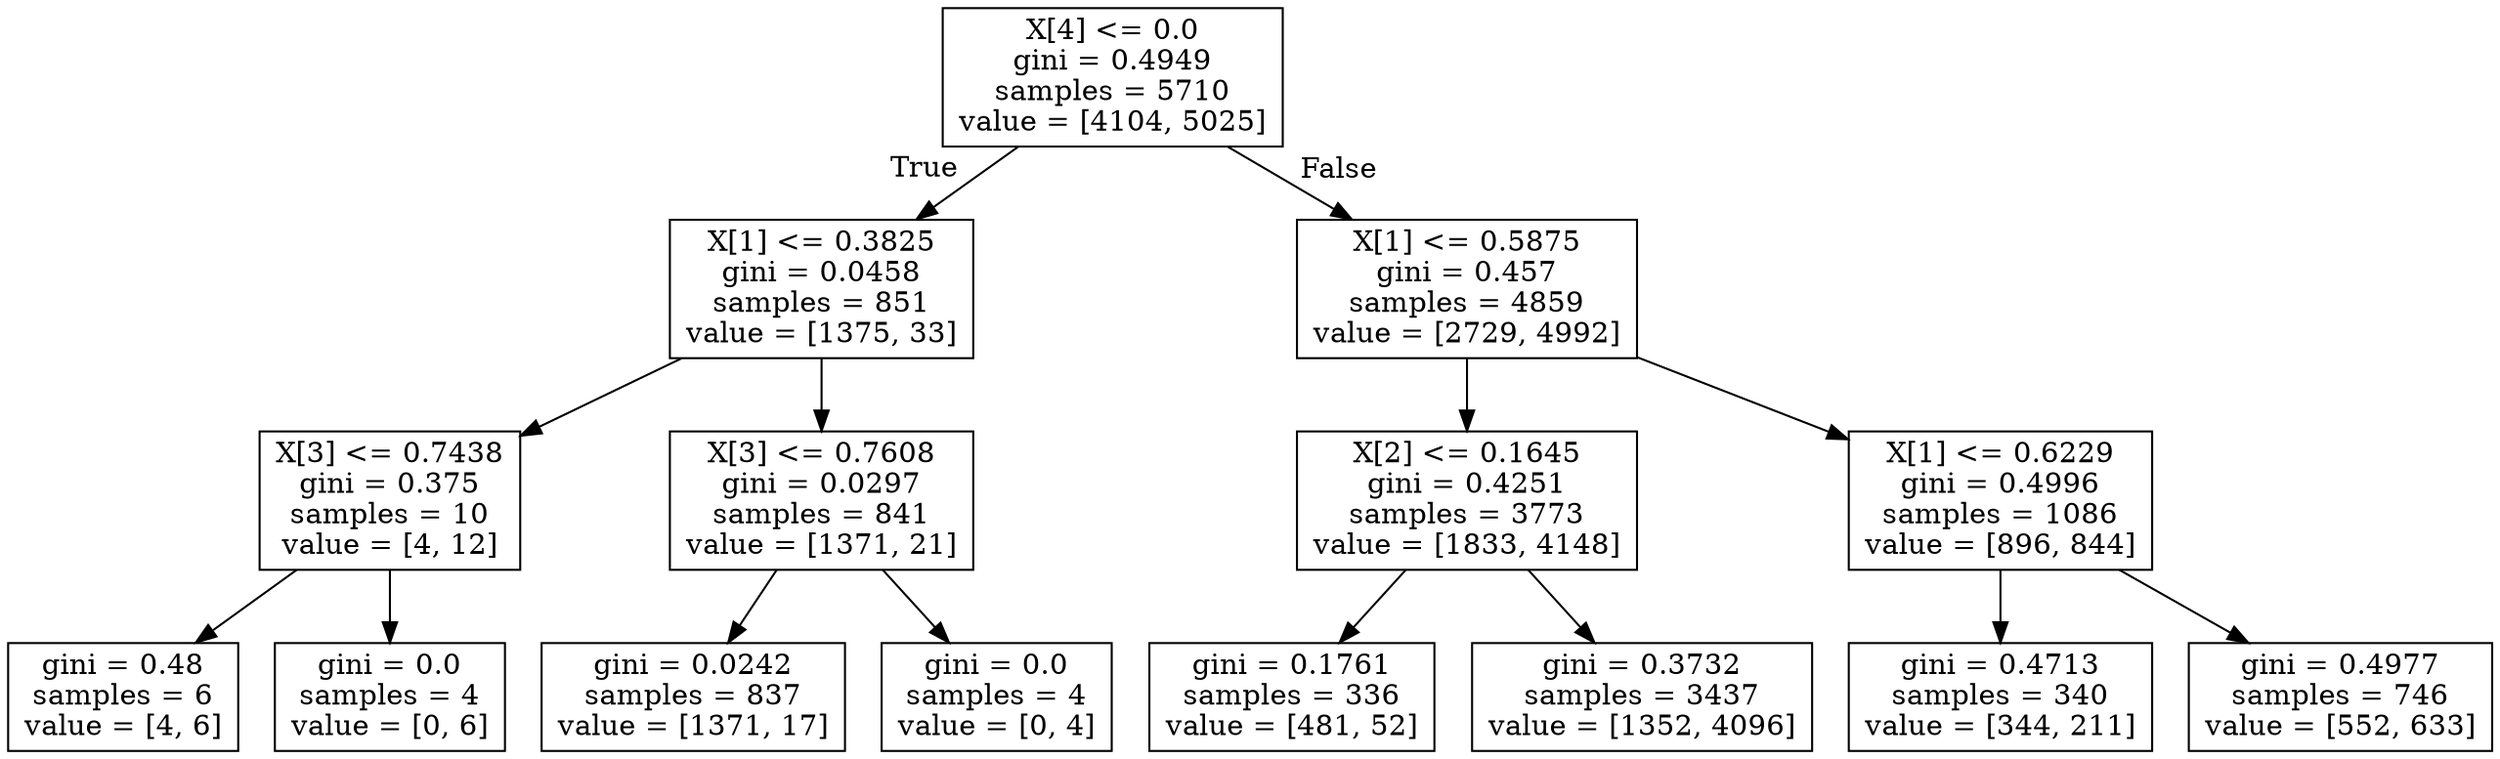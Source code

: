 digraph Tree {
node [shape=box] ;
0 [label="X[4] <= 0.0\ngini = 0.4949\nsamples = 5710\nvalue = [4104, 5025]"] ;
1 [label="X[1] <= 0.3825\ngini = 0.0458\nsamples = 851\nvalue = [1375, 33]"] ;
0 -> 1 [labeldistance=2.5, labelangle=45, headlabel="True"] ;
2 [label="X[3] <= 0.7438\ngini = 0.375\nsamples = 10\nvalue = [4, 12]"] ;
1 -> 2 ;
3 [label="gini = 0.48\nsamples = 6\nvalue = [4, 6]"] ;
2 -> 3 ;
4 [label="gini = 0.0\nsamples = 4\nvalue = [0, 6]"] ;
2 -> 4 ;
5 [label="X[3] <= 0.7608\ngini = 0.0297\nsamples = 841\nvalue = [1371, 21]"] ;
1 -> 5 ;
6 [label="gini = 0.0242\nsamples = 837\nvalue = [1371, 17]"] ;
5 -> 6 ;
7 [label="gini = 0.0\nsamples = 4\nvalue = [0, 4]"] ;
5 -> 7 ;
8 [label="X[1] <= 0.5875\ngini = 0.457\nsamples = 4859\nvalue = [2729, 4992]"] ;
0 -> 8 [labeldistance=2.5, labelangle=-45, headlabel="False"] ;
9 [label="X[2] <= 0.1645\ngini = 0.4251\nsamples = 3773\nvalue = [1833, 4148]"] ;
8 -> 9 ;
10 [label="gini = 0.1761\nsamples = 336\nvalue = [481, 52]"] ;
9 -> 10 ;
11 [label="gini = 0.3732\nsamples = 3437\nvalue = [1352, 4096]"] ;
9 -> 11 ;
12 [label="X[1] <= 0.6229\ngini = 0.4996\nsamples = 1086\nvalue = [896, 844]"] ;
8 -> 12 ;
13 [label="gini = 0.4713\nsamples = 340\nvalue = [344, 211]"] ;
12 -> 13 ;
14 [label="gini = 0.4977\nsamples = 746\nvalue = [552, 633]"] ;
12 -> 14 ;
}